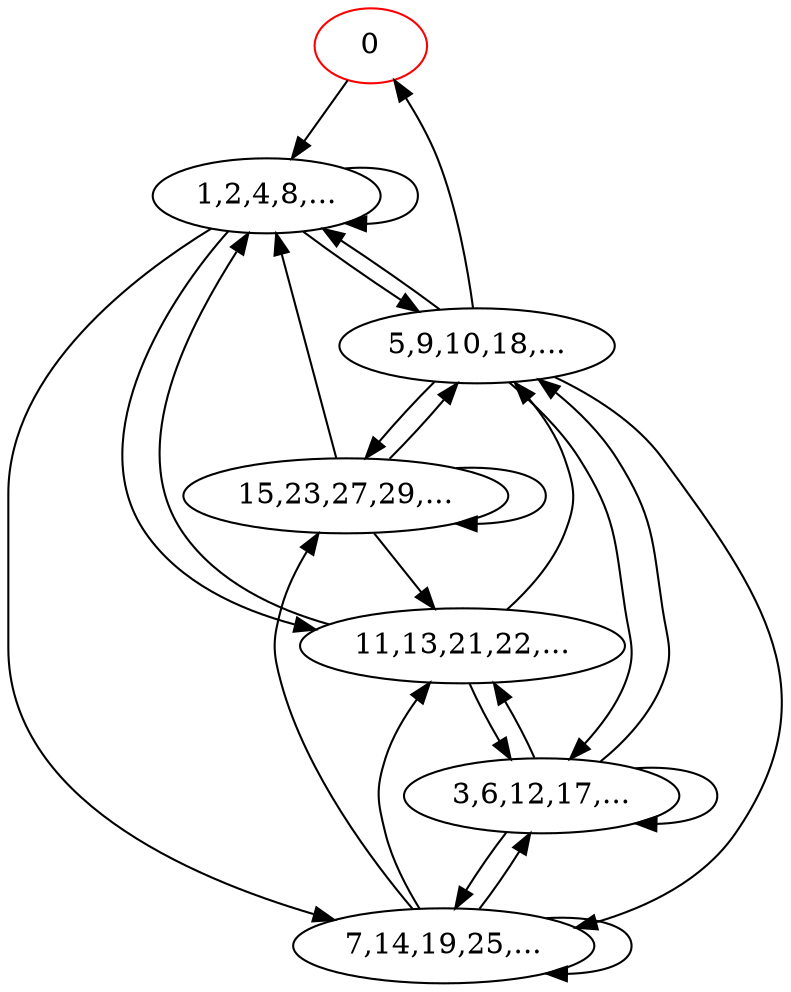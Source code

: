 digraph G {
0[label="0", color="red", bgcolor="red"];
1[label="1,2,4,8,...", color="black", bgcolor="lightgrey"];
2[label="3,6,12,17,...", color="black", bgcolor="lightgrey"];
3[label="5,9,10,18,...", color="black", bgcolor="lightgrey"];
4[label="7,14,19,25,...", color="black", bgcolor="lightgrey"];
5[label="11,13,21,22,...", color="black", bgcolor="lightgrey"];
6[label="15,23,27,29,...", color="black", bgcolor="lightgrey"];
0->1 ;
1->1 ;
1->3 ;
1->4 ;
1->5 ;
2->2 ;
2->3 ;
2->4 ;
2->5 ;
3->0 ;
3->1 ;
3->2 ;
3->4 ;
3->6 ;
4->2 ;
4->4 ;
4->5 ;
4->6 ;
5->1 ;
5->2 ;
5->3 ;
6->1 ;
6->3 ;
6->5 ;
6->6 ;
}
